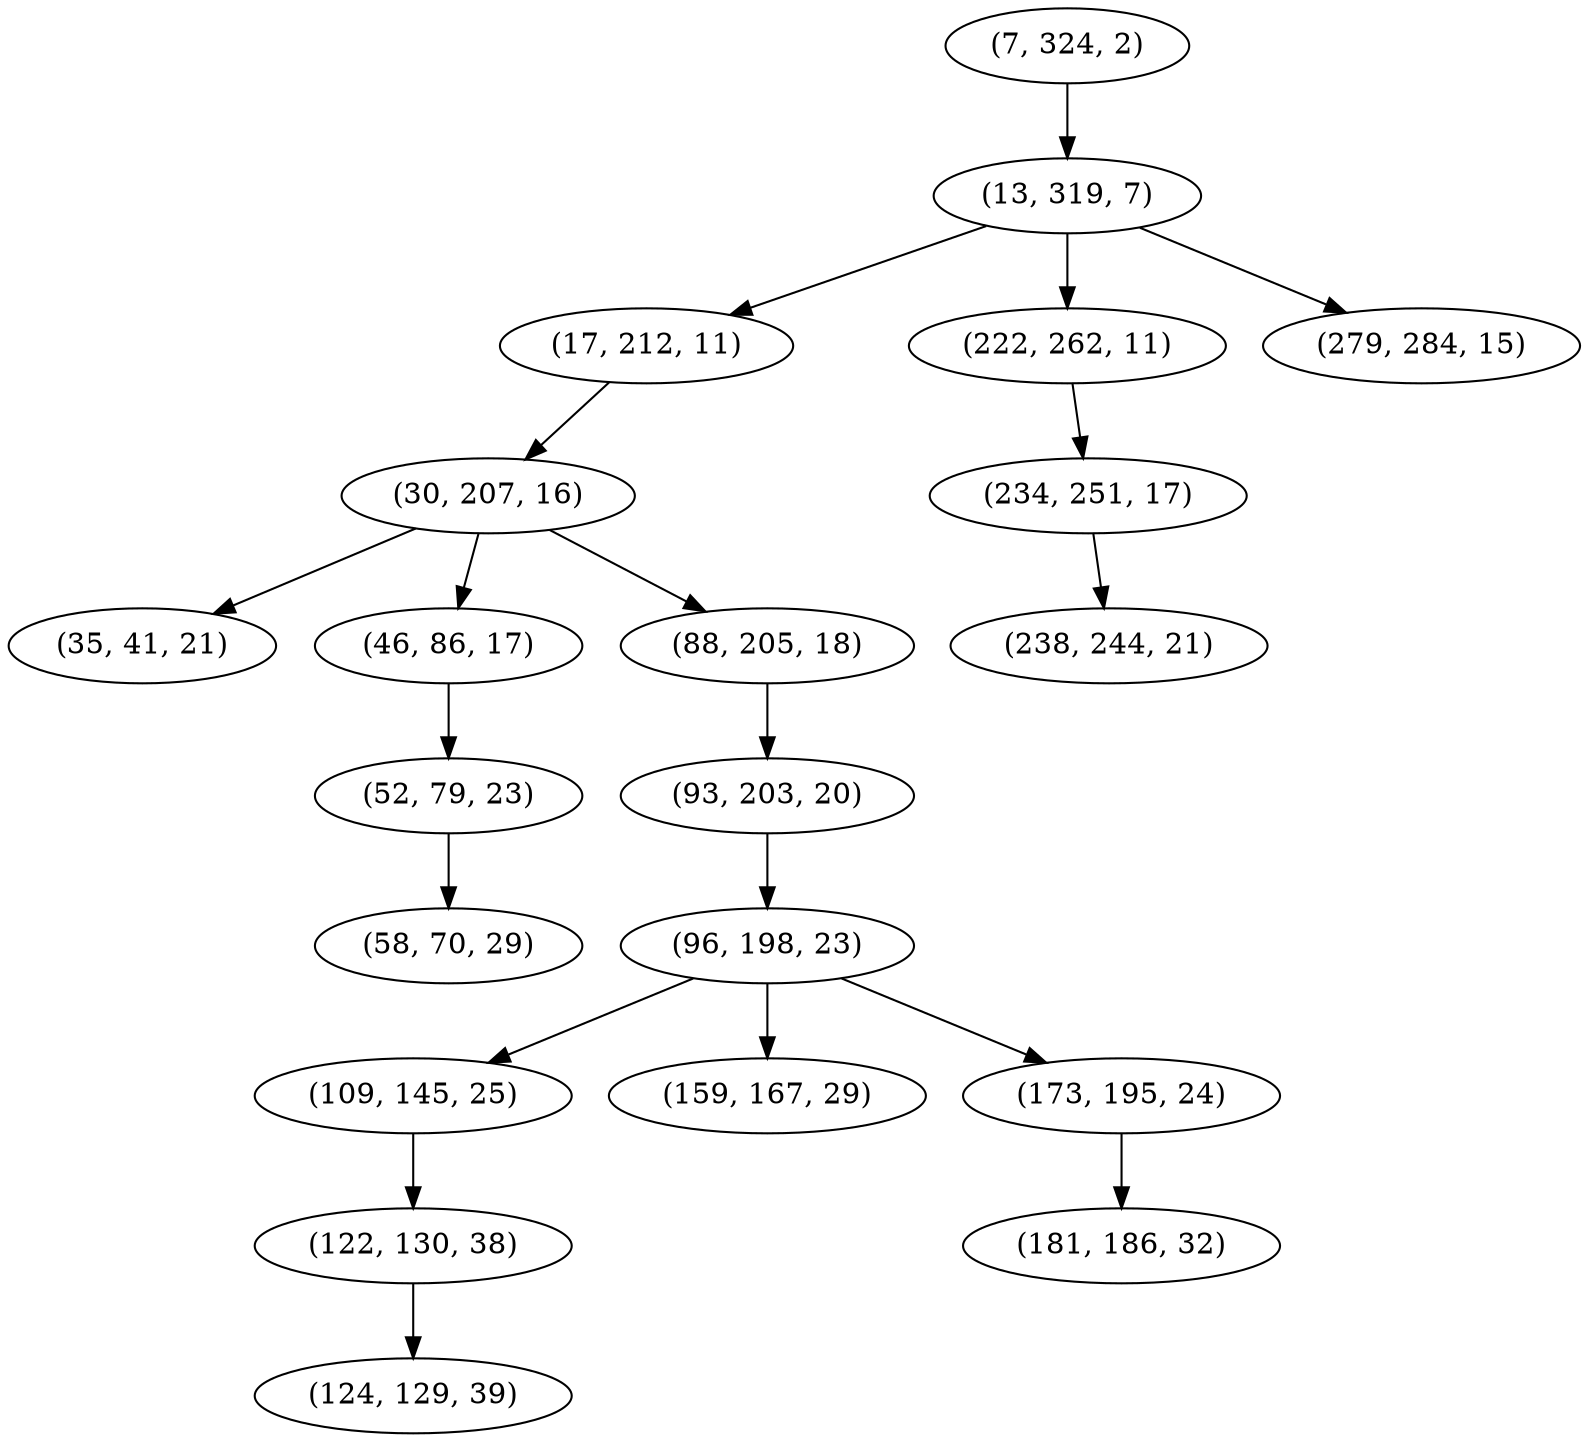 digraph tree {
    "(7, 324, 2)";
    "(13, 319, 7)";
    "(17, 212, 11)";
    "(30, 207, 16)";
    "(35, 41, 21)";
    "(46, 86, 17)";
    "(52, 79, 23)";
    "(58, 70, 29)";
    "(88, 205, 18)";
    "(93, 203, 20)";
    "(96, 198, 23)";
    "(109, 145, 25)";
    "(122, 130, 38)";
    "(124, 129, 39)";
    "(159, 167, 29)";
    "(173, 195, 24)";
    "(181, 186, 32)";
    "(222, 262, 11)";
    "(234, 251, 17)";
    "(238, 244, 21)";
    "(279, 284, 15)";
    "(7, 324, 2)" -> "(13, 319, 7)";
    "(13, 319, 7)" -> "(17, 212, 11)";
    "(13, 319, 7)" -> "(222, 262, 11)";
    "(13, 319, 7)" -> "(279, 284, 15)";
    "(17, 212, 11)" -> "(30, 207, 16)";
    "(30, 207, 16)" -> "(35, 41, 21)";
    "(30, 207, 16)" -> "(46, 86, 17)";
    "(30, 207, 16)" -> "(88, 205, 18)";
    "(46, 86, 17)" -> "(52, 79, 23)";
    "(52, 79, 23)" -> "(58, 70, 29)";
    "(88, 205, 18)" -> "(93, 203, 20)";
    "(93, 203, 20)" -> "(96, 198, 23)";
    "(96, 198, 23)" -> "(109, 145, 25)";
    "(96, 198, 23)" -> "(159, 167, 29)";
    "(96, 198, 23)" -> "(173, 195, 24)";
    "(109, 145, 25)" -> "(122, 130, 38)";
    "(122, 130, 38)" -> "(124, 129, 39)";
    "(173, 195, 24)" -> "(181, 186, 32)";
    "(222, 262, 11)" -> "(234, 251, 17)";
    "(234, 251, 17)" -> "(238, 244, 21)";
}
